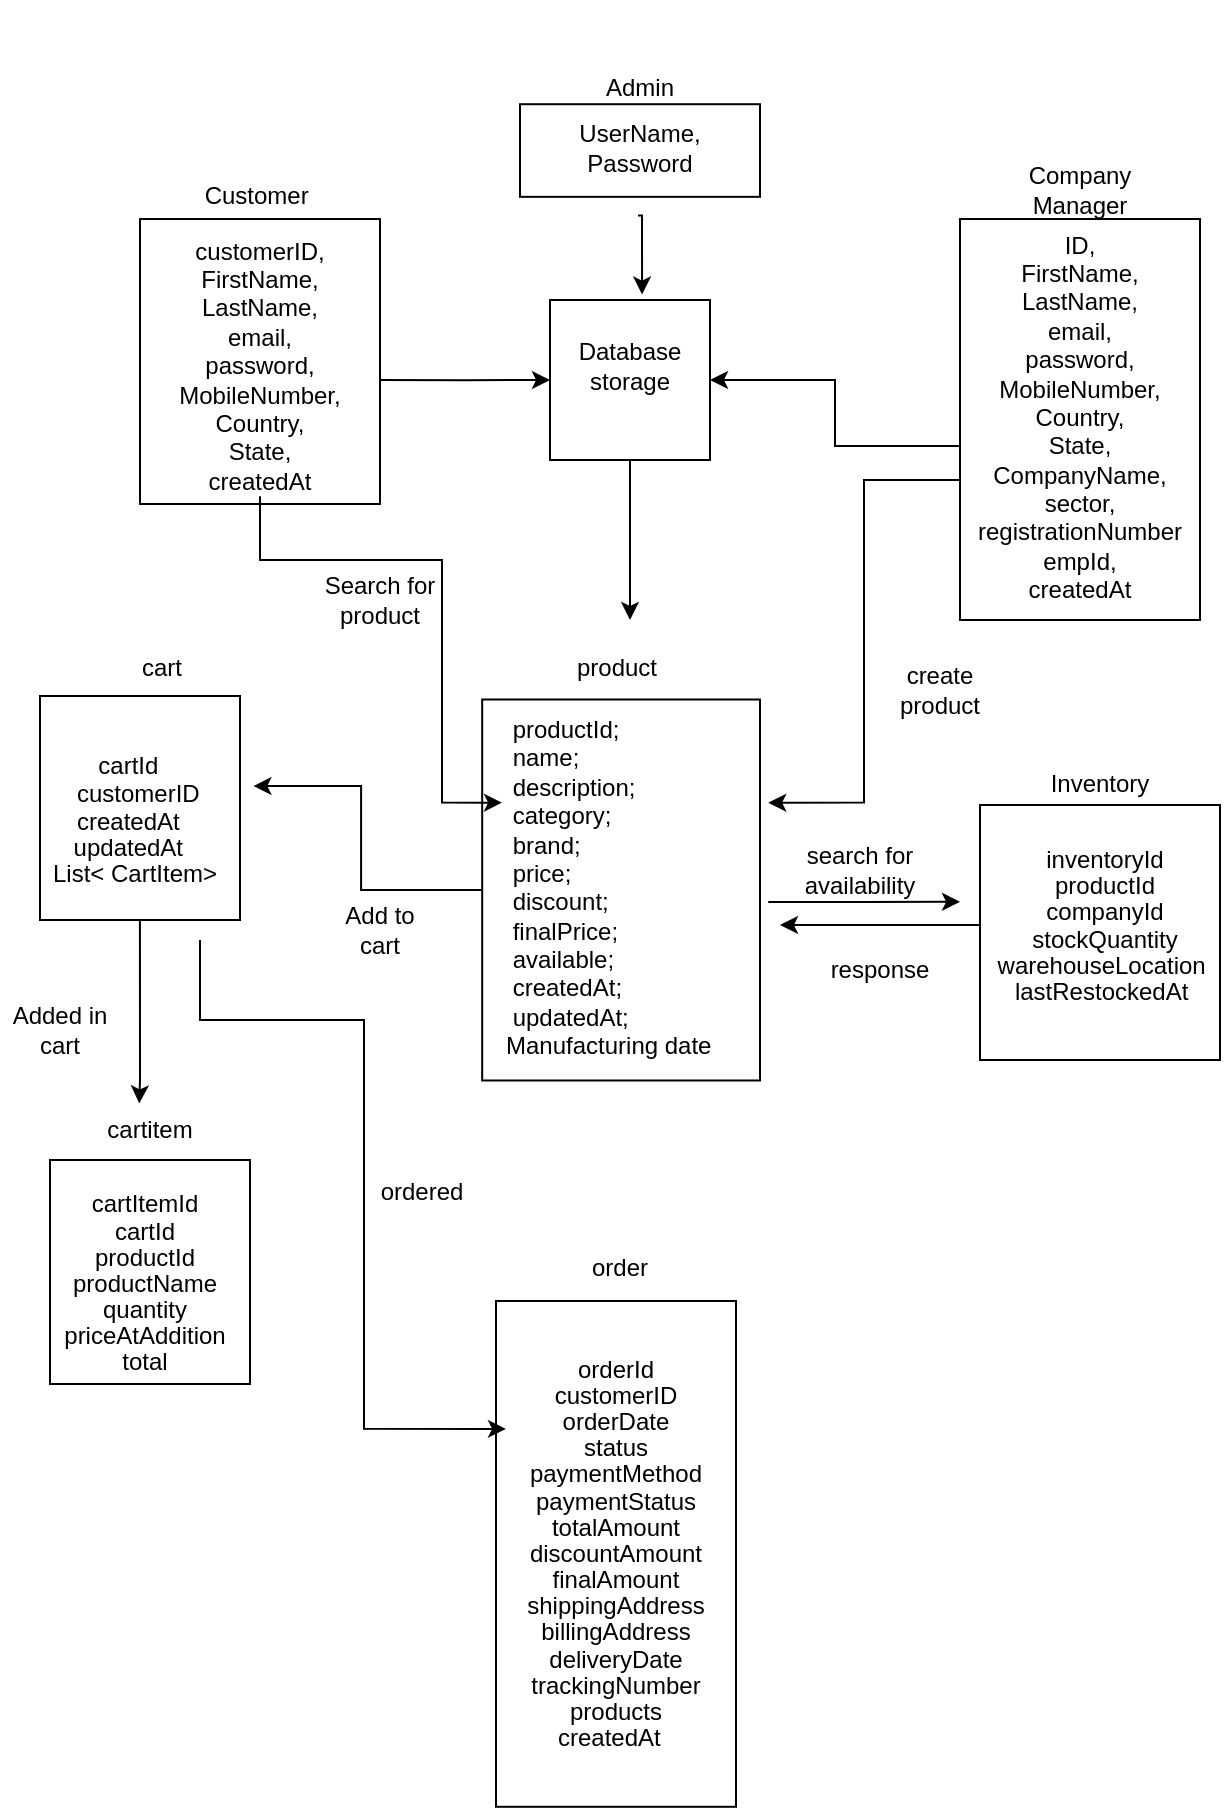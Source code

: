 <mxfile version="27.1.4">
  <diagram name="Page-1" id="twxxC1IJ-YLn0yteLI_Z">
    <mxGraphModel dx="1572" dy="2002" grid="1" gridSize="10" guides="1" tooltips="1" connect="1" arrows="1" fold="1" page="1" pageScale="1" pageWidth="850" pageHeight="1100" math="0" shadow="0">
      <root>
        <mxCell id="0" />
        <mxCell id="1" parent="0" />
        <mxCell id="M1p03IuBTUKqhwDXx4f4-66" value="" style="rounded=0;whiteSpace=wrap;html=1;" vertex="1" parent="1">
          <mxGeometry x="331.09" y="229.753" width="138.909" height="190.484" as="geometry" />
        </mxCell>
        <mxCell id="M1p03IuBTUKqhwDXx4f4-7" value="" style="group" vertex="1" connectable="0" parent="1">
          <mxGeometry x="160" y="-58" width="120" height="190" as="geometry" />
        </mxCell>
        <mxCell id="M1p03IuBTUKqhwDXx4f4-1" value="" style="rounded=0;whiteSpace=wrap;html=1;" vertex="1" parent="M1p03IuBTUKqhwDXx4f4-7">
          <mxGeometry y="47.5" width="120" height="142.5" as="geometry" />
        </mxCell>
        <mxCell id="M1p03IuBTUKqhwDXx4f4-4" value="Customer&amp;nbsp;" style="text;html=1;align=center;verticalAlign=middle;whiteSpace=wrap;rounded=0;" vertex="1" parent="M1p03IuBTUKqhwDXx4f4-7">
          <mxGeometry x="30" width="60" height="71.25" as="geometry" />
        </mxCell>
        <mxCell id="M1p03IuBTUKqhwDXx4f4-22" value="customerID,&lt;div&gt;FirstName,&lt;/div&gt;&lt;div&gt;LastName,&lt;/div&gt;&lt;div&gt;email,&lt;/div&gt;&lt;div&gt;password,&lt;/div&gt;&lt;div&gt;MobileNumber,&lt;/div&gt;&lt;div&gt;Country,&lt;/div&gt;&lt;div&gt;State,&lt;/div&gt;&lt;div&gt;createdAt&lt;/div&gt;&lt;div&gt;&lt;br&gt;&lt;/div&gt;" style="text;html=1;align=center;verticalAlign=middle;whiteSpace=wrap;rounded=0;" vertex="1" parent="M1p03IuBTUKqhwDXx4f4-7">
          <mxGeometry y="69.998" width="120" height="116.111" as="geometry" />
        </mxCell>
        <mxCell id="M1p03IuBTUKqhwDXx4f4-10" value="" style="group" vertex="1" connectable="0" parent="1">
          <mxGeometry x="580" y="240" width="125" height="170" as="geometry" />
        </mxCell>
        <mxCell id="M1p03IuBTUKqhwDXx4f4-11" value="" style="rounded=0;whiteSpace=wrap;html=1;" vertex="1" parent="M1p03IuBTUKqhwDXx4f4-10">
          <mxGeometry y="42.5" width="120" height="127.5" as="geometry" />
        </mxCell>
        <mxCell id="M1p03IuBTUKqhwDXx4f4-12" value="Inventory" style="text;html=1;align=center;verticalAlign=middle;whiteSpace=wrap;rounded=0;" vertex="1" parent="M1p03IuBTUKqhwDXx4f4-10">
          <mxGeometry x="30" width="60" height="63.75" as="geometry" />
        </mxCell>
        <mxCell id="M1p03IuBTUKqhwDXx4f4-78" style="edgeStyle=orthogonalEdgeStyle;rounded=0;orthogonalLoop=1;jettySize=auto;html=1;" edge="1" parent="M1p03IuBTUKqhwDXx4f4-10" source="M1p03IuBTUKqhwDXx4f4-44">
          <mxGeometry relative="1" as="geometry">
            <mxPoint x="-100" y="102.5" as="targetPoint" />
          </mxGeometry>
        </mxCell>
        <mxCell id="M1p03IuBTUKqhwDXx4f4-44" value="&lt;div style=&quot;line-height: 10%;&quot;&gt;&lt;p data-pm-slice=&quot;1 1 []&quot;&gt;inventoryId  &lt;br&gt;&lt;/p&gt;&lt;p&gt;productId             &lt;br&gt;&lt;/p&gt;&lt;p&gt;companyId&lt;/p&gt;&lt;p&gt;stockQuantity&lt;/p&gt;&lt;p&gt;warehouseLocation&amp;nbsp;&lt;br&gt;&lt;/p&gt;&lt;p&gt;lastRestockedAt&amp;nbsp;&lt;/p&gt;&lt;/div&gt;" style="text;html=1;align=center;verticalAlign=middle;whiteSpace=wrap;rounded=0;" vertex="1" parent="M1p03IuBTUKqhwDXx4f4-10">
          <mxGeometry y="42.5" width="125" height="120" as="geometry" />
        </mxCell>
        <mxCell id="M1p03IuBTUKqhwDXx4f4-76" style="edgeStyle=orthogonalEdgeStyle;rounded=0;orthogonalLoop=1;jettySize=auto;html=1;" edge="1" parent="1" source="M1p03IuBTUKqhwDXx4f4-26">
          <mxGeometry relative="1" as="geometry">
            <mxPoint x="405" y="190" as="targetPoint" />
          </mxGeometry>
        </mxCell>
        <mxCell id="M1p03IuBTUKqhwDXx4f4-26" value="" style="whiteSpace=wrap;html=1;aspect=fixed;" vertex="1" parent="1">
          <mxGeometry x="365" y="30" width="80" height="80" as="geometry" />
        </mxCell>
        <mxCell id="M1p03IuBTUKqhwDXx4f4-25" style="edgeStyle=orthogonalEdgeStyle;rounded=0;orthogonalLoop=1;jettySize=auto;html=1;exitX=1;exitY=0.5;exitDx=0;exitDy=0;" edge="1" parent="1" source="M1p03IuBTUKqhwDXx4f4-22" target="M1p03IuBTUKqhwDXx4f4-26">
          <mxGeometry relative="1" as="geometry">
            <mxPoint x="240" y="160" as="targetPoint" />
          </mxGeometry>
        </mxCell>
        <mxCell id="M1p03IuBTUKqhwDXx4f4-27" value="&lt;div&gt;Database&lt;/div&gt;&lt;div&gt;storage&lt;/div&gt;" style="text;html=1;align=center;verticalAlign=middle;whiteSpace=wrap;rounded=0;" vertex="1" parent="1">
          <mxGeometry x="375" y="48" width="60" height="30" as="geometry" />
        </mxCell>
        <mxCell id="M1p03IuBTUKqhwDXx4f4-51" value="" style="group" vertex="1" connectable="0" parent="1">
          <mxGeometry x="350" y="-120" width="120" height="110" as="geometry" />
        </mxCell>
        <mxCell id="M1p03IuBTUKqhwDXx4f4-52" value="" style="rounded=0;whiteSpace=wrap;html=1;" vertex="1" parent="M1p03IuBTUKqhwDXx4f4-51">
          <mxGeometry y="52.105" width="120" height="46.316" as="geometry" />
        </mxCell>
        <mxCell id="M1p03IuBTUKqhwDXx4f4-53" value="Admin" style="text;html=1;align=center;verticalAlign=middle;whiteSpace=wrap;rounded=0;" vertex="1" parent="M1p03IuBTUKqhwDXx4f4-51">
          <mxGeometry x="30" y="23.158" width="60" height="41.25" as="geometry" />
        </mxCell>
        <mxCell id="M1p03IuBTUKqhwDXx4f4-54" value="&lt;div&gt;UserName,&lt;/div&gt;&lt;div&gt;Password&lt;/div&gt;" style="text;html=1;align=center;verticalAlign=middle;whiteSpace=wrap;rounded=0;" vertex="1" parent="M1p03IuBTUKqhwDXx4f4-51">
          <mxGeometry y="40.525" width="120" height="67.222" as="geometry" />
        </mxCell>
        <mxCell id="M1p03IuBTUKqhwDXx4f4-55" value="" style="rounded=0;whiteSpace=wrap;html=1;" vertex="1" parent="1">
          <mxGeometry x="570" y="-10.5" width="120" height="200.5" as="geometry" />
        </mxCell>
        <mxCell id="M1p03IuBTUKqhwDXx4f4-63" style="edgeStyle=orthogonalEdgeStyle;rounded=0;orthogonalLoop=1;jettySize=auto;html=1;entryX=1;entryY=0.5;entryDx=0;entryDy=0;" edge="1" parent="1" source="M1p03IuBTUKqhwDXx4f4-56" target="M1p03IuBTUKqhwDXx4f4-26">
          <mxGeometry relative="1" as="geometry" />
        </mxCell>
        <mxCell id="M1p03IuBTUKqhwDXx4f4-81" style="edgeStyle=orthogonalEdgeStyle;rounded=0;orthogonalLoop=1;jettySize=auto;html=1;entryX=1;entryY=0.25;entryDx=0;entryDy=0;" edge="1" parent="1" source="M1p03IuBTUKqhwDXx4f4-56" target="M1p03IuBTUKqhwDXx4f4-36">
          <mxGeometry relative="1" as="geometry">
            <Array as="points">
              <mxPoint x="522" y="120" />
              <mxPoint x="522" y="281" />
            </Array>
          </mxGeometry>
        </mxCell>
        <mxCell id="M1p03IuBTUKqhwDXx4f4-56" value="ID,&lt;div&gt;FirstName,&lt;/div&gt;&lt;div&gt;LastName,&lt;/div&gt;&lt;div&gt;email,&lt;/div&gt;&lt;div&gt;password,&lt;/div&gt;&lt;div&gt;MobileNumber,&lt;/div&gt;&lt;div&gt;Country,&lt;/div&gt;&lt;div&gt;State,&lt;/div&gt;&lt;div&gt;CompanyName,&lt;/div&gt;&lt;div&gt;sector,&lt;/div&gt;&lt;div&gt;registrationNumber&lt;/div&gt;&lt;div&gt;empId,&lt;/div&gt;&lt;div&gt;createdAt&lt;/div&gt;&lt;div&gt;&lt;br&gt;&lt;/div&gt;&lt;div&gt;&lt;br&gt;&lt;/div&gt;" style="text;html=1;align=center;verticalAlign=middle;whiteSpace=wrap;rounded=0;" vertex="1" parent="1">
          <mxGeometry x="570" y="41" width="120" height="124" as="geometry" />
        </mxCell>
        <mxCell id="M1p03IuBTUKqhwDXx4f4-57" value="Company Manager" style="text;html=1;align=center;verticalAlign=middle;whiteSpace=wrap;rounded=0;" vertex="1" parent="1">
          <mxGeometry x="600" y="-40.5" width="60" height="30" as="geometry" />
        </mxCell>
        <mxCell id="M1p03IuBTUKqhwDXx4f4-64" style="edgeStyle=orthogonalEdgeStyle;rounded=0;orthogonalLoop=1;jettySize=auto;html=1;entryX=0.588;entryY=-0.034;entryDx=0;entryDy=0;entryPerimeter=0;" edge="1" parent="1">
          <mxGeometry relative="1" as="geometry">
            <mxPoint x="409.04" y="-12.253" as="sourcePoint" />
            <mxPoint x="411.04" y="27.28" as="targetPoint" />
          </mxGeometry>
        </mxCell>
        <mxCell id="M1p03IuBTUKqhwDXx4f4-5" value="product" style="text;html=1;align=center;verticalAlign=middle;whiteSpace=wrap;rounded=0;" vertex="1" parent="1">
          <mxGeometry x="370.5" y="198" width="55" height="31.25" as="geometry" />
        </mxCell>
        <mxCell id="M1p03IuBTUKqhwDXx4f4-3" value="" style="rounded=0;whiteSpace=wrap;html=1;" vertex="1" parent="1">
          <mxGeometry x="338" y="530.502" width="120" height="252.893" as="geometry" />
        </mxCell>
        <mxCell id="M1p03IuBTUKqhwDXx4f4-45" value="&lt;div style=&quot;line-height: 10%;&quot;&gt;&lt;p data-pm-slice=&quot;0 0 []&quot;&gt;orderId  &lt;br&gt;&lt;/p&gt;&lt;p&gt;customerID&lt;/p&gt;&lt;p&gt;orderDate      &lt;/p&gt;&lt;p&gt;status         &lt;/p&gt;&lt;p&gt;paymentMethod       &lt;/p&gt;&lt;p&gt;paymentStatus      &lt;/p&gt;&lt;p&gt;totalAmount        &lt;/p&gt;&lt;p&gt;discountAmount     &lt;/p&gt;&lt;p&gt;finalAmount&lt;/p&gt;&lt;p&gt;shippingAddress     &lt;/p&gt;&lt;p&gt;billingAddress      &lt;/p&gt;&lt;p&gt;deliveryDate         &lt;/p&gt;&lt;p&gt;trackingNumber&lt;/p&gt;&lt;p&gt;products&lt;/p&gt;&lt;p&gt;createdAt&lt;span style=&quot;background-color: transparent; color: light-dark(rgb(0, 0, 0), rgb(255, 255, 255));&quot;&gt;&amp;nbsp;&amp;nbsp;&lt;/span&gt;&lt;/p&gt;&lt;/div&gt;" style="text;html=1;align=center;verticalAlign=middle;whiteSpace=wrap;rounded=0;" vertex="1" parent="1">
          <mxGeometry x="343" y="531.944" width="110" height="250" as="geometry" />
        </mxCell>
        <mxCell id="M1p03IuBTUKqhwDXx4f4-77" style="edgeStyle=orthogonalEdgeStyle;rounded=0;orthogonalLoop=1;jettySize=auto;html=1;" edge="1" parent="1" source="M1p03IuBTUKqhwDXx4f4-36">
          <mxGeometry relative="1" as="geometry">
            <mxPoint x="570" y="330.913" as="targetPoint" />
          </mxGeometry>
        </mxCell>
        <mxCell id="M1p03IuBTUKqhwDXx4f4-36" value="&lt;div&gt;&lt;font&gt;&amp;nbsp;productId;&lt;/font&gt;&lt;/div&gt;&lt;div&gt;&lt;font&gt;&amp;nbsp;name;&lt;/font&gt;&lt;/div&gt;&lt;div&gt;&lt;font&gt;&amp;nbsp;description;&lt;/font&gt;&lt;/div&gt;&lt;div&gt;&lt;font&gt;&amp;nbsp;category;&lt;/font&gt;&lt;/div&gt;&lt;div&gt;&lt;font&gt;&amp;nbsp;brand;&lt;/font&gt;&lt;/div&gt;&lt;div&gt;&lt;font&gt;&amp;nbsp;price;&lt;/font&gt;&lt;/div&gt;&lt;div&gt;&lt;font&gt;&amp;nbsp;discount;&lt;/font&gt;&lt;/div&gt;&lt;div&gt;&lt;font&gt;&amp;nbsp;finalPrice;&lt;/font&gt;&lt;/div&gt;&lt;div&gt;&lt;span style=&quot;background-color: transparent; color: light-dark(rgb(0, 0, 0), rgb(255, 255, 255));&quot;&gt;&amp;nbsp;available;&lt;/span&gt;&lt;/div&gt;&lt;div&gt;&lt;font&gt;&amp;nbsp;createdAt;&lt;/font&gt;&lt;/div&gt;&lt;div&gt;&lt;font&gt;&amp;nbsp;updatedAt;&lt;/font&gt;&lt;/div&gt;&lt;div&gt;&lt;font&gt;Manufacturing date&lt;/font&gt;&lt;span style=&quot;background-color: transparent; color: light-dark(rgb(0, 0, 0), rgb(255, 255, 255));&quot;&gt;&amp;nbsp;&lt;/span&gt;&lt;/div&gt;&lt;div&gt;&lt;br&gt;&lt;/div&gt;" style="text;html=1;align=left;verticalAlign=middle;whiteSpace=wrap;rounded=0;" vertex="1" parent="1">
          <mxGeometry x="341.004" y="231.756" width="133.121" height="198.312" as="geometry" />
        </mxCell>
        <mxCell id="M1p03IuBTUKqhwDXx4f4-68" value="order" style="text;html=1;align=center;verticalAlign=middle;whiteSpace=wrap;rounded=0;" vertex="1" parent="1">
          <mxGeometry x="369.5" y="499" width="60" height="30" as="geometry" />
        </mxCell>
        <mxCell id="M1p03IuBTUKqhwDXx4f4-69" value="" style="rounded=0;whiteSpace=wrap;html=1;" vertex="1" parent="1">
          <mxGeometry x="110" y="228" width="100" height="112" as="geometry" />
        </mxCell>
        <mxCell id="M1p03IuBTUKqhwDXx4f4-80" style="edgeStyle=orthogonalEdgeStyle;rounded=0;orthogonalLoop=1;jettySize=auto;html=1;exitX=0.5;exitY=1;exitDx=0;exitDy=0;entryX=0.41;entryY=0.057;entryDx=0;entryDy=0;entryPerimeter=0;" edge="1" parent="1" target="M1p03IuBTUKqhwDXx4f4-75">
          <mxGeometry relative="1" as="geometry">
            <mxPoint x="159.96" y="340.0" as="sourcePoint" />
            <mxPoint x="152.46" y="420.0" as="targetPoint" />
            <Array as="points">
              <mxPoint x="160" y="420" />
            </Array>
          </mxGeometry>
        </mxCell>
        <mxCell id="M1p03IuBTUKqhwDXx4f4-82" style="edgeStyle=orthogonalEdgeStyle;rounded=0;orthogonalLoop=1;jettySize=auto;html=1;entryX=0;entryY=0.25;entryDx=0;entryDy=0;" edge="1" parent="1" source="M1p03IuBTUKqhwDXx4f4-70" target="M1p03IuBTUKqhwDXx4f4-45">
          <mxGeometry relative="1" as="geometry">
            <Array as="points">
              <mxPoint x="190" y="390" />
              <mxPoint x="272" y="390" />
              <mxPoint x="272" y="594" />
            </Array>
          </mxGeometry>
        </mxCell>
        <mxCell id="M1p03IuBTUKqhwDXx4f4-70" value="&lt;div style=&quot;line-height: 10%;&quot;&gt;&lt;p data-pm-slice=&quot;0 0 []&quot;&gt;cartId&amp;nbsp;&amp;nbsp;&lt;/p&gt;&lt;p data-pm-slice=&quot;0 0 []&quot;&gt;&amp;nbsp; &amp;nbsp; &amp;nbsp; &amp;nbsp;customerID&lt;/p&gt;&lt;p data-pm-slice=&quot;0 0 []&quot;&gt;&lt;span style=&quot;background-color: transparent; color: light-dark(rgb(0, 0, 0), rgb(255, 255, 255));&quot;&gt;createdAt&amp;nbsp;&amp;nbsp;&lt;/span&gt;&lt;/p&gt;&lt;p data-pm-slice=&quot;0 0 []&quot;&gt;updatedAt&amp;nbsp;&amp;nbsp;&lt;/p&gt;&lt;p data-pm-slice=&quot;0 0 []&quot;&gt;List&amp;lt; CartItem&amp;gt;&lt;/p&gt;&lt;/div&gt;" style="text;html=1;align=center;verticalAlign=middle;whiteSpace=wrap;rounded=0;" vertex="1" parent="1">
          <mxGeometry x="115" y="229.44" width="85" height="120.56" as="geometry" />
        </mxCell>
        <mxCell id="M1p03IuBTUKqhwDXx4f4-71" value="cart" style="text;html=1;align=center;verticalAlign=middle;whiteSpace=wrap;rounded=0;" vertex="1" parent="1">
          <mxGeometry x="140.5" y="199" width="60" height="30" as="geometry" />
        </mxCell>
        <mxCell id="M1p03IuBTUKqhwDXx4f4-73" value="" style="rounded=0;whiteSpace=wrap;html=1;" vertex="1" parent="1">
          <mxGeometry x="115" y="460" width="100" height="112" as="geometry" />
        </mxCell>
        <mxCell id="M1p03IuBTUKqhwDXx4f4-74" value="&lt;div style=&quot;line-height: 10%;&quot;&gt;&lt;p data-pm-slice=&quot;0 0 []&quot;&gt;cartItemId  &lt;br/&gt;&lt;/p&gt;&lt;p&gt;cartId   &lt;/p&gt;&lt;p&gt;productId     &lt;br/&gt;&lt;/p&gt;&lt;p&gt;productName   &lt;br/&gt;&lt;/p&gt;&lt;p&gt;quantity     &lt;br/&gt;&lt;/p&gt;&lt;p&gt;priceAtAddition    &lt;br/&gt;&lt;/p&gt;&lt;p&gt;total&lt;/p&gt;&lt;/div&gt;" style="text;html=1;align=center;verticalAlign=middle;whiteSpace=wrap;rounded=0;" vertex="1" parent="1">
          <mxGeometry x="120" y="461.44" width="85" height="120.56" as="geometry" />
        </mxCell>
        <mxCell id="M1p03IuBTUKqhwDXx4f4-75" value="cartitem" style="text;html=1;align=center;verticalAlign=middle;whiteSpace=wrap;rounded=0;" vertex="1" parent="1">
          <mxGeometry x="135" y="430" width="60" height="30" as="geometry" />
        </mxCell>
        <mxCell id="M1p03IuBTUKqhwDXx4f4-79" style="edgeStyle=orthogonalEdgeStyle;rounded=0;orthogonalLoop=1;jettySize=auto;html=1;entryX=1.067;entryY=0.402;entryDx=0;entryDy=0;entryPerimeter=0;" edge="1" parent="1" source="M1p03IuBTUKqhwDXx4f4-66" target="M1p03IuBTUKqhwDXx4f4-69">
          <mxGeometry relative="1" as="geometry" />
        </mxCell>
        <mxCell id="M1p03IuBTUKqhwDXx4f4-83" value="create product" style="text;html=1;align=center;verticalAlign=middle;whiteSpace=wrap;rounded=0;" vertex="1" parent="1">
          <mxGeometry x="530" y="210" width="60" height="30" as="geometry" />
        </mxCell>
        <mxCell id="M1p03IuBTUKqhwDXx4f4-84" style="edgeStyle=orthogonalEdgeStyle;rounded=0;orthogonalLoop=1;jettySize=auto;html=1;entryX=0;entryY=0.25;entryDx=0;entryDy=0;" edge="1" parent="1" source="M1p03IuBTUKqhwDXx4f4-22" target="M1p03IuBTUKqhwDXx4f4-36">
          <mxGeometry relative="1" as="geometry">
            <Array as="points">
              <mxPoint x="220" y="160" />
              <mxPoint x="311" y="160" />
              <mxPoint x="311" y="281" />
            </Array>
          </mxGeometry>
        </mxCell>
        <mxCell id="M1p03IuBTUKqhwDXx4f4-85" value="Search for product" style="text;html=1;align=center;verticalAlign=middle;whiteSpace=wrap;rounded=0;" vertex="1" parent="1">
          <mxGeometry x="250" y="165" width="60" height="30" as="geometry" />
        </mxCell>
        <mxCell id="M1p03IuBTUKqhwDXx4f4-86" value="Add to cart" style="text;html=1;align=center;verticalAlign=middle;whiteSpace=wrap;rounded=0;" vertex="1" parent="1">
          <mxGeometry x="250" y="330" width="60" height="30" as="geometry" />
        </mxCell>
        <mxCell id="M1p03IuBTUKqhwDXx4f4-87" value="search for availability" style="text;html=1;align=center;verticalAlign=middle;whiteSpace=wrap;rounded=0;" vertex="1" parent="1">
          <mxGeometry x="490" y="300" width="60" height="30" as="geometry" />
        </mxCell>
        <mxCell id="M1p03IuBTUKqhwDXx4f4-88" value="response" style="text;html=1;align=center;verticalAlign=middle;whiteSpace=wrap;rounded=0;" vertex="1" parent="1">
          <mxGeometry x="500" y="350" width="60" height="30" as="geometry" />
        </mxCell>
        <mxCell id="M1p03IuBTUKqhwDXx4f4-89" value="Added in cart" style="text;html=1;align=center;verticalAlign=middle;whiteSpace=wrap;rounded=0;" vertex="1" parent="1">
          <mxGeometry x="90" y="380" width="60" height="30" as="geometry" />
        </mxCell>
        <mxCell id="M1p03IuBTUKqhwDXx4f4-90" value="ordered" style="text;html=1;align=center;verticalAlign=middle;whiteSpace=wrap;rounded=0;" vertex="1" parent="1">
          <mxGeometry x="271.09" y="461.44" width="60" height="30" as="geometry" />
        </mxCell>
      </root>
    </mxGraphModel>
  </diagram>
</mxfile>
